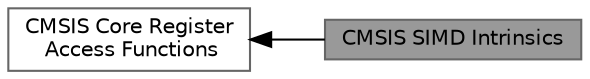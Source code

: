 digraph "CMSIS SIMD Intrinsics"
{
 // LATEX_PDF_SIZE
  bgcolor="transparent";
  edge [fontname=Helvetica,fontsize=10,labelfontname=Helvetica,labelfontsize=10];
  node [fontname=Helvetica,fontsize=10,shape=box,height=0.2,width=0.4];
  rankdir=LR;
  Node2 [id="Node000002",label="CMSIS Core Register\l Access Functions",height=0.2,width=0.4,color="grey40", fillcolor="white", style="filled",URL="$group__CMSIS__Core__RegAccFunctions.html",tooltip=" "];
  Node1 [id="Node000001",label="CMSIS SIMD Intrinsics",height=0.2,width=0.4,color="gray40", fillcolor="grey60", style="filled", fontcolor="black",tooltip=" "];
  Node2->Node1 [shape=plaintext, dir="back", style="solid"];
}

